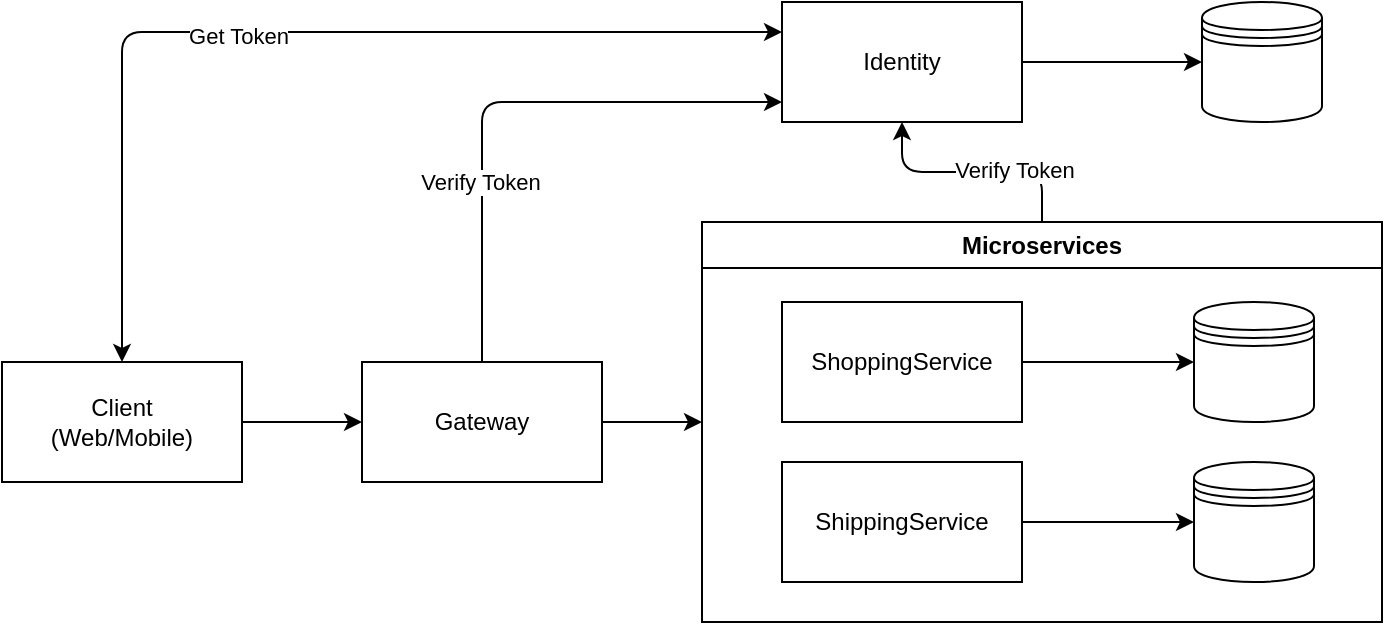 <mxfile>
    <diagram id="yFiecj2iKUVY3wJ_sSYb" name="Page-1">
        <mxGraphModel dx="1026" dy="806" grid="1" gridSize="10" guides="1" tooltips="1" connect="1" arrows="1" fold="1" page="1" pageScale="1" pageWidth="1169" pageHeight="827" math="0" shadow="0">
            <root>
                <mxCell id="0"/>
                <mxCell id="1" parent="0"/>
                <mxCell id="38" style="edgeStyle=orthogonalEdgeStyle;html=1;entryX=0.5;entryY=1;entryDx=0;entryDy=0;startArrow=none;startFill=0;" edge="1" parent="1" source="4" target="10">
                    <mxGeometry relative="1" as="geometry">
                        <Array as="points">
                            <mxPoint x="670" y="345"/>
                            <mxPoint x="600" y="345"/>
                        </Array>
                    </mxGeometry>
                </mxCell>
                <mxCell id="42" value="Verify Token" style="edgeLabel;html=1;align=center;verticalAlign=middle;resizable=0;points=[];" vertex="1" connectable="0" parent="38">
                    <mxGeometry x="-0.353" y="-1" relative="1" as="geometry">
                        <mxPoint as="offset"/>
                    </mxGeometry>
                </mxCell>
                <mxCell id="4" value="Microservices" style="swimlane;whiteSpace=wrap;html=1;" vertex="1" parent="1">
                    <mxGeometry x="500" y="370" width="340" height="200" as="geometry"/>
                </mxCell>
                <mxCell id="27" style="edgeStyle=orthogonalEdgeStyle;html=1;entryX=0;entryY=0.5;entryDx=0;entryDy=0;startArrow=none;startFill=0;" edge="1" parent="4" source="7" target="24">
                    <mxGeometry relative="1" as="geometry"/>
                </mxCell>
                <mxCell id="7" value="ShippingService" style="rounded=0;whiteSpace=wrap;html=1;" vertex="1" parent="4">
                    <mxGeometry x="40" y="120" width="120" height="60" as="geometry"/>
                </mxCell>
                <mxCell id="24" value="" style="shape=datastore;whiteSpace=wrap;html=1;" vertex="1" parent="4">
                    <mxGeometry x="246" y="120" width="60" height="60" as="geometry"/>
                </mxCell>
                <mxCell id="43" style="edgeStyle=orthogonalEdgeStyle;html=1;entryX=0;entryY=0.5;entryDx=0;entryDy=0;startArrow=none;startFill=0;" edge="1" parent="4" source="36" target="37">
                    <mxGeometry relative="1" as="geometry"/>
                </mxCell>
                <mxCell id="36" value="ShoppingService" style="rounded=0;whiteSpace=wrap;html=1;" vertex="1" parent="4">
                    <mxGeometry x="40" y="40" width="120" height="60" as="geometry"/>
                </mxCell>
                <mxCell id="37" value="" style="shape=datastore;whiteSpace=wrap;html=1;" vertex="1" parent="4">
                    <mxGeometry x="246" y="40" width="60" height="60" as="geometry"/>
                </mxCell>
                <mxCell id="31" style="edgeStyle=orthogonalEdgeStyle;html=1;startArrow=none;startFill=0;" edge="1" parent="1" source="10" target="30">
                    <mxGeometry relative="1" as="geometry"/>
                </mxCell>
                <mxCell id="10" value="Identity" style="rounded=0;whiteSpace=wrap;html=1;" vertex="1" parent="1">
                    <mxGeometry x="540" y="260" width="120" height="60" as="geometry"/>
                </mxCell>
                <mxCell id="14" style="edgeStyle=orthogonalEdgeStyle;html=1;exitX=0.5;exitY=0;exitDx=0;exitDy=0;startArrow=classic;startFill=1;entryX=0;entryY=0.25;entryDx=0;entryDy=0;" edge="1" parent="1" source="13" target="10">
                    <mxGeometry relative="1" as="geometry"/>
                </mxCell>
                <mxCell id="17" value="Get Token" style="edgeLabel;html=1;align=center;verticalAlign=middle;resizable=0;points=[];" vertex="1" connectable="0" parent="14">
                    <mxGeometry x="-0.1" y="-2" relative="1" as="geometry">
                        <mxPoint as="offset"/>
                    </mxGeometry>
                </mxCell>
                <mxCell id="35" style="edgeStyle=orthogonalEdgeStyle;html=1;startArrow=none;startFill=0;" edge="1" parent="1" source="13" target="32">
                    <mxGeometry relative="1" as="geometry"/>
                </mxCell>
                <mxCell id="13" value="Client &lt;br&gt;(Web/Mobile)" style="rounded=0;whiteSpace=wrap;html=1;" vertex="1" parent="1">
                    <mxGeometry x="150" y="440" width="120" height="60" as="geometry"/>
                </mxCell>
                <mxCell id="39" style="edgeStyle=orthogonalEdgeStyle;html=1;entryX=0;entryY=0.5;entryDx=0;entryDy=0;startArrow=none;startFill=0;" edge="1" parent="1" source="32" target="4">
                    <mxGeometry relative="1" as="geometry"/>
                </mxCell>
                <mxCell id="40" style="edgeStyle=orthogonalEdgeStyle;html=1;startArrow=none;startFill=0;" edge="1" parent="1" source="32" target="10">
                    <mxGeometry relative="1" as="geometry">
                        <Array as="points">
                            <mxPoint x="390" y="310"/>
                        </Array>
                    </mxGeometry>
                </mxCell>
                <mxCell id="41" value="Verify Token" style="edgeLabel;html=1;align=center;verticalAlign=middle;resizable=0;points=[];" vertex="1" connectable="0" parent="40">
                    <mxGeometry x="-0.357" y="1" relative="1" as="geometry">
                        <mxPoint as="offset"/>
                    </mxGeometry>
                </mxCell>
                <mxCell id="32" value="Gateway" style="rounded=0;whiteSpace=wrap;html=1;" vertex="1" parent="1">
                    <mxGeometry x="330" y="440" width="120" height="60" as="geometry"/>
                </mxCell>
                <mxCell id="30" value="" style="shape=datastore;whiteSpace=wrap;html=1;" vertex="1" parent="1">
                    <mxGeometry x="750" y="260" width="60" height="60" as="geometry"/>
                </mxCell>
            </root>
        </mxGraphModel>
    </diagram>
</mxfile>